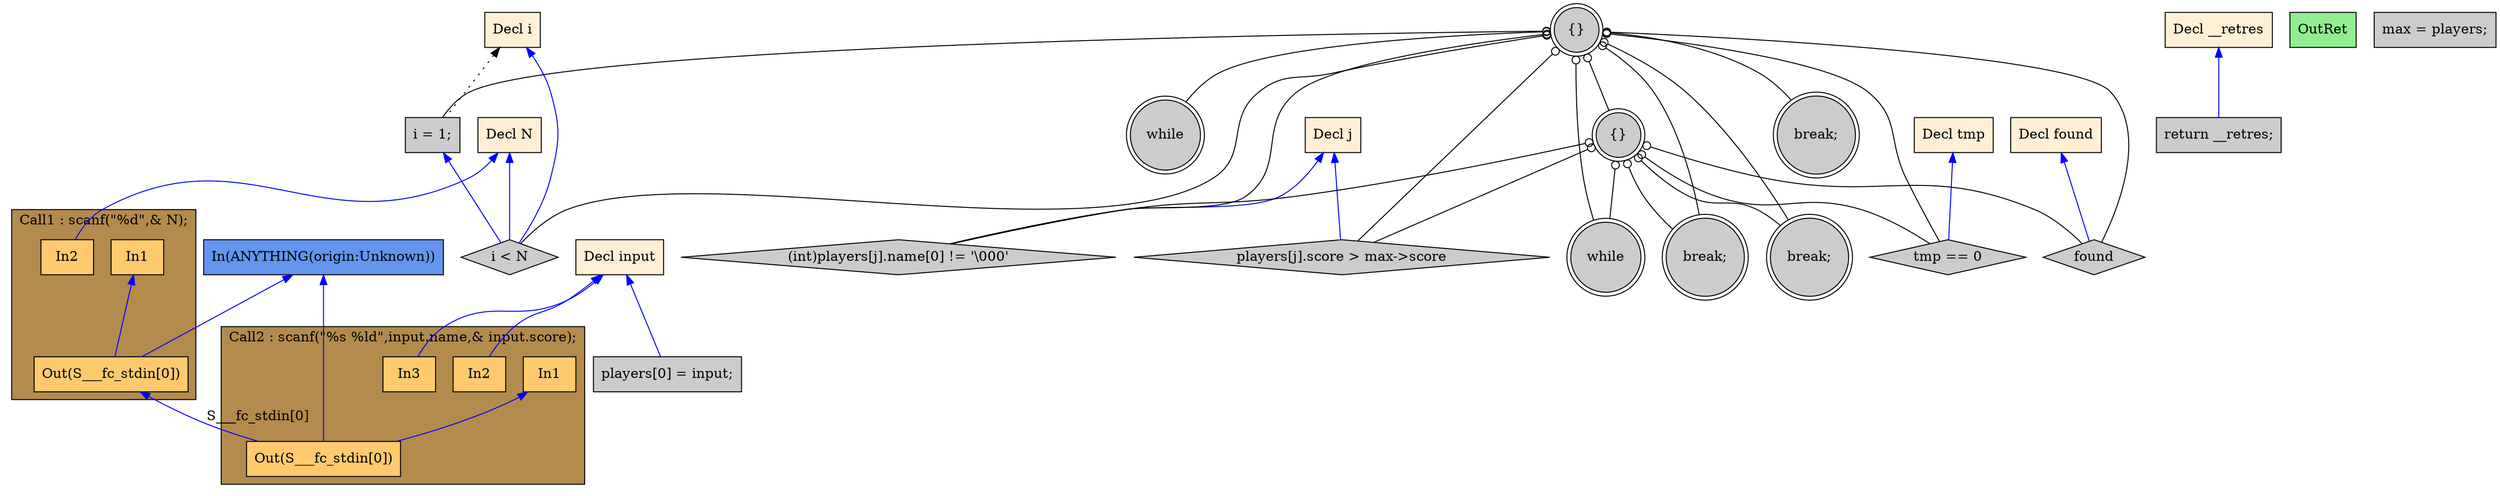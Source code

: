 digraph G {
  rankdir=TB;
  node [style="filled", ];
  32 [label="break;", fillcolor="#CCCCCC", shape=doublecircle, ];
  33 [label="return __retres;", fillcolor="#CCCCCC", shape=box, ];
  34 [label="OutRet", fillcolor="#90EE90", shape=box, ];
  2 [label="Decl N", fillcolor="#FFEFD5", shape=box, ];
  35 [label="In(ANYTHING(origin:Unknown))", fillcolor="#6495ED", shape=box, ];
  3 [label="Decl input", fillcolor="#FFEFD5", shape=box, ];
  4 [label="Decl i", fillcolor="#FFEFD5", shape=box, ];
  5 [label="Decl found", fillcolor="#FFEFD5", shape=box, ];
  6 [label="Decl j", fillcolor="#FFEFD5", shape=box, ];
  7 [label="Decl tmp", fillcolor="#FFEFD5", shape=box, ];
  8 [label="Decl __retres", fillcolor="#FFEFD5", shape=box, ];
  10 [label="In1", fillcolor="#FFCA6E", shape=box, ];
  11 [label="In2", fillcolor="#FFCA6E", shape=box, ];
  12 [label="Out(S___fc_stdin[0])", fillcolor="#FFCA6E", shape=box, ];
  14 [label="In1", fillcolor="#FFCA6E", shape=box, ];
  15 [label="In2", fillcolor="#FFCA6E", shape=box, ];
  16 [label="In3", fillcolor="#FFCA6E", shape=box, ];
  17 [label="Out(S___fc_stdin[0])", fillcolor="#FFCA6E", shape=box, ];
  18 [label="players[0] = input;", fillcolor="#CCCCCC", shape=box, ];
  19 [label="max = players;", fillcolor="#CCCCCC", shape=box, ];
  20 [label="{}", fillcolor="#CCCCCC", shape=doublecircle, ];
  21 [label="i = 1;", fillcolor="#CCCCCC", shape=box, ];
  22 [label="while", fillcolor="#CCCCCC", shape=doublecircle, ];
  23 [label="i < N", fillcolor="#CCCCCC", shape=diamond, ];
  24 [label="{}", fillcolor="#CCCCCC", shape=doublecircle, ];
  25 [label="while", fillcolor="#CCCCCC", shape=doublecircle, ];
  26 [label="(int)players[j].name[0] != '\\000'", fillcolor="#CCCCCC",
      shape=diamond, ];
  27 [label="break;", fillcolor="#CCCCCC", shape=doublecircle, ];
  28 [label="tmp == 0", fillcolor="#CCCCCC", shape=diamond, ];
  29 [label="break;", fillcolor="#CCCCCC", shape=doublecircle, ];
  30 [label="found", fillcolor="#CCCCCC", shape=diamond, ];
  31 [label="players[j].score > max->score", fillcolor="#CCCCCC",
      shape=diamond, ];
  
  subgraph cluster_Call1 { label="Call1 : scanf(\"%d\",& N);";
                           fillcolor="#B38B4D"; style="filled"; 12;11;10;
     };
  subgraph cluster_Call2 { label="Call2 : scanf(\"%s %ld\",input.name,& input.score);";
                           fillcolor="#B38B4D"; style="filled"; 17;16;15;14;
     };
  
  edge [dir=back, ];
  20 -> 32 [color="#000000", arrowtail=odot, ];
  8 -> 33 [color="#0000FF", ];
  2 -> 11 [color="#0000FF", ];
  10 -> 12 [color="#0000FF", ];
  35 -> 12 [color="#0000FF", ];
  3 -> 15 [color="#0000FF", ];
  3 -> 16 [color="#0000FF", ];
  12 -> 17 [label="S___fc_stdin[0]", color="#0000FF", ];
  14 -> 17 [color="#0000FF", ];
  35 -> 17 [color="#0000FF", ];
  3 -> 18 [color="#0000FF", ];
  4 -> 21 [color="#000000", style="dotted", ];
  20 -> 21 [color="#000000", arrowtail=odot, ];
  20 -> 22 [color="#000000", arrowtail=odot, ];
  2 -> 23 [color="#0000FF", ];
  4 -> 23 [color="#0000FF", ];
  20 -> 23 [color="#000000", arrowtail=odot, ];
  21 -> 23 [color="#0000FF", ];
  20 -> 24 [color="#000000", arrowtail=odot, ];
  20 -> 25 [color="#000000", arrowtail=odot, ];
  24 -> 25 [color="#000000", arrowtail=odot, ];
  6 -> 26 [color="#0000FF", ];
  20 -> 26 [color="#000000", arrowtail=odot, ];
  24 -> 26 [color="#000000", arrowtail=odot, ];
  20 -> 27 [color="#000000", arrowtail=odot, ];
  24 -> 27 [color="#000000", arrowtail=odot, ];
  7 -> 28 [color="#0000FF", ];
  20 -> 28 [color="#000000", arrowtail=odot, ];
  24 -> 28 [color="#000000", arrowtail=odot, ];
  20 -> 29 [color="#000000", arrowtail=odot, ];
  24 -> 29 [color="#000000", arrowtail=odot, ];
  5 -> 30 [color="#0000FF", ];
  20 -> 30 [color="#000000", arrowtail=odot, ];
  24 -> 30 [color="#000000", arrowtail=odot, ];
  6 -> 31 [color="#0000FF", ];
  20 -> 31 [color="#000000", arrowtail=odot, ];
  24 -> 31 [color="#000000", arrowtail=odot, ];
  
  }